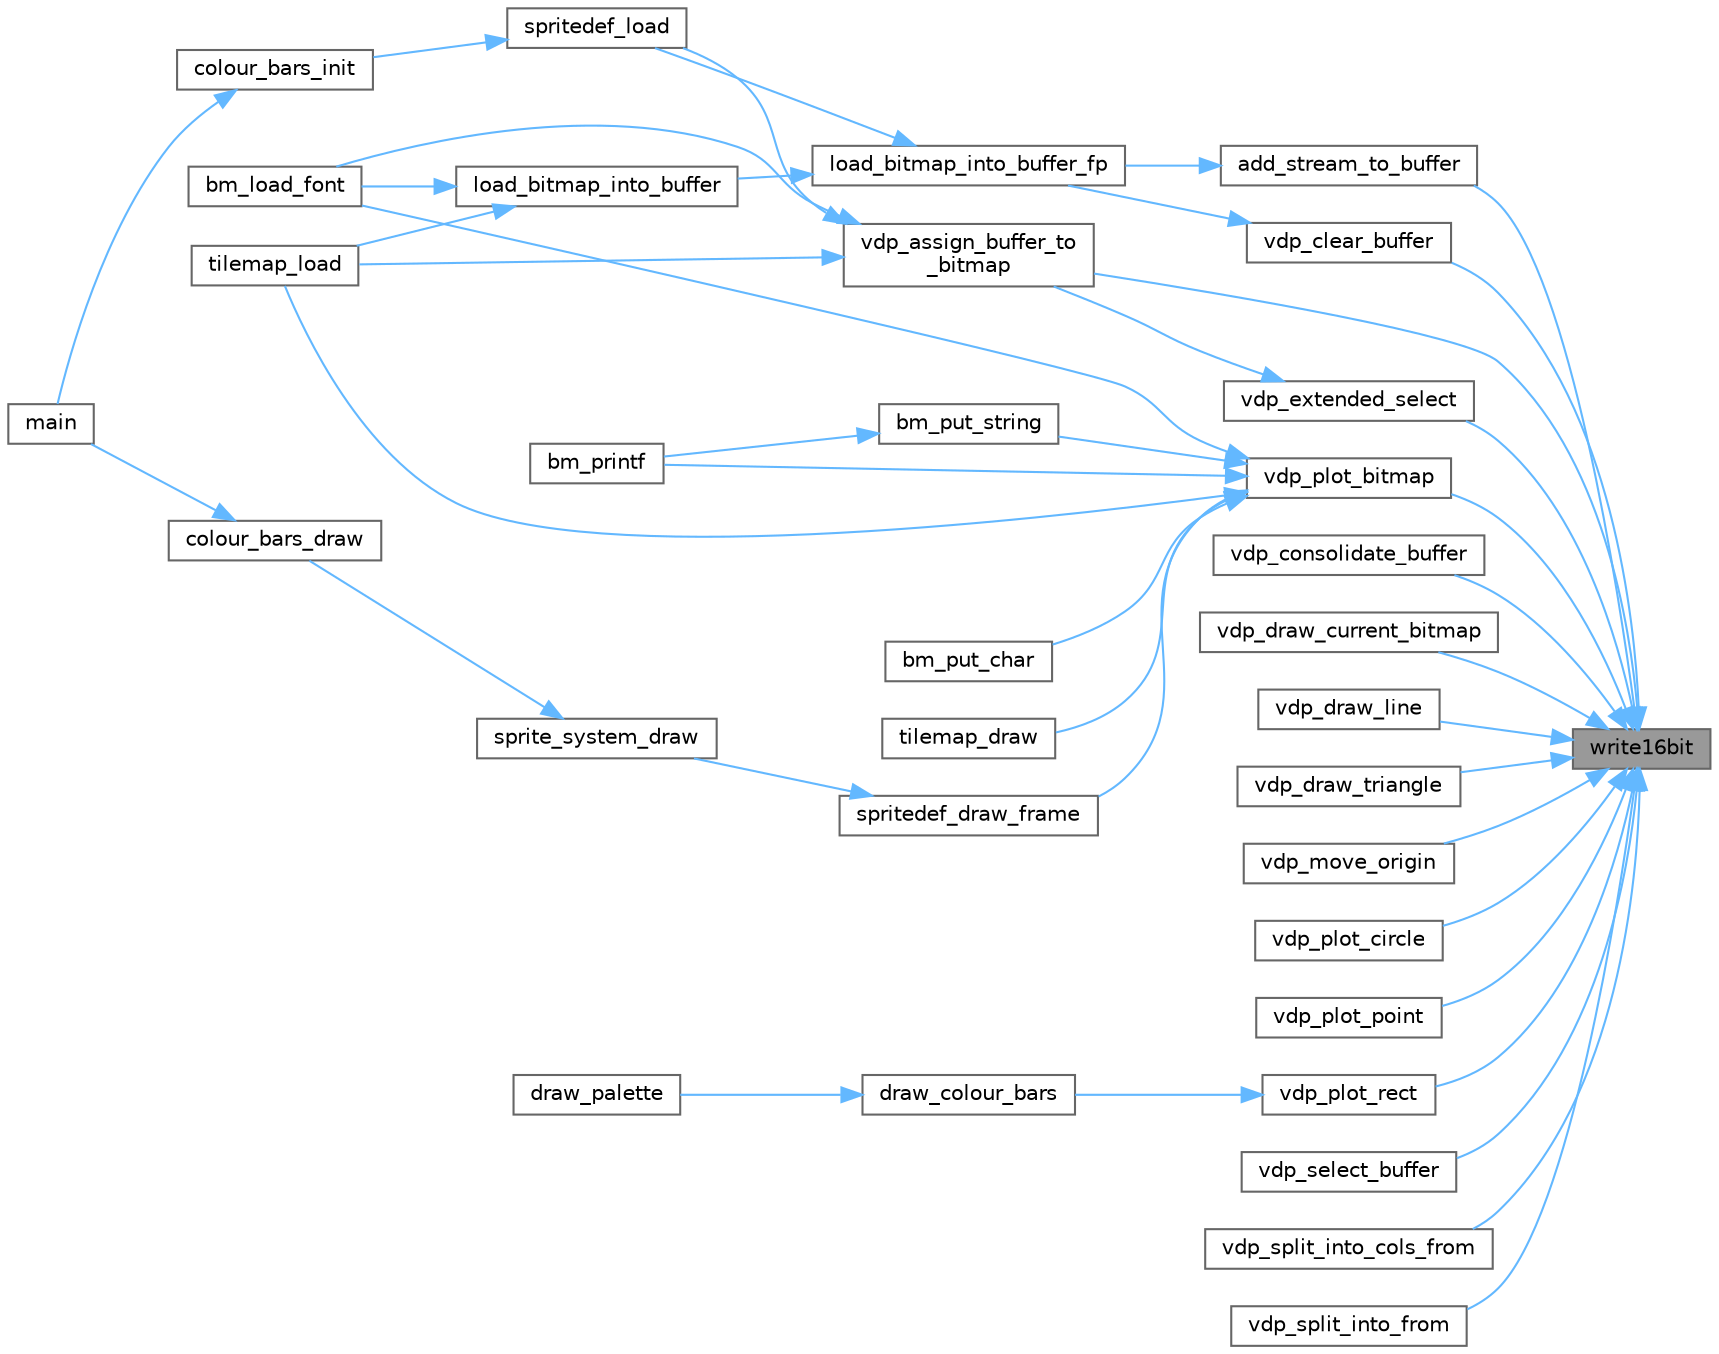 digraph "write16bit"
{
 // LATEX_PDF_SIZE
  bgcolor="transparent";
  edge [fontname=Helvetica,fontsize=10,labelfontname=Helvetica,labelfontsize=10];
  node [fontname=Helvetica,fontsize=10,shape=box,height=0.2,width=0.4];
  rankdir="RL";
  Node1 [id="Node000001",label="write16bit",height=0.2,width=0.4,color="gray40", fillcolor="grey60", style="filled", fontcolor="black",tooltip="Writes a 16 bit value to the VDP."];
  Node1 -> Node2 [id="edge1_Node000001_Node000002",dir="back",color="steelblue1",style="solid",tooltip=" "];
  Node2 [id="Node000002",label="add_stream_to_buffer",height=0.2,width=0.4,color="grey40", fillcolor="white", style="filled",URL="$buffers_8c.html#a47b28a2c359716782ca4299f96b83a28",tooltip="Writes data to a buffer."];
  Node2 -> Node3 [id="edge2_Node000002_Node000003",dir="back",color="steelblue1",style="solid",tooltip=" "];
  Node3 [id="Node000003",label="load_bitmap_into_buffer_fp",height=0.2,width=0.4,color="grey40", fillcolor="white", style="filled",URL="$bitmaps_8c.html#a2524fe59bb1e40bdcd8b1bd65faf8284",tooltip=" "];
  Node3 -> Node4 [id="edge3_Node000003_Node000004",dir="back",color="steelblue1",style="solid",tooltip=" "];
  Node4 [id="Node000004",label="load_bitmap_into_buffer",height=0.2,width=0.4,color="grey40", fillcolor="white", style="filled",URL="$bitmaps_8c.html#a382846f69c1d1979fe2914dfe3f17a87",tooltip="Loads a bitmap image into a VDP buffer."];
  Node4 -> Node5 [id="edge4_Node000004_Node000005",dir="back",color="steelblue1",style="solid",tooltip=" "];
  Node5 [id="Node000005",label="bm_load_font",height=0.2,width=0.4,color="grey40", fillcolor="white", style="filled",URL="$bmprint_8c.html#a867b981d550b09df515a4959bccbfea0",tooltip="Loads a font definition off the SD card and turns it into a font structure used by the print routines..."];
  Node4 -> Node6 [id="edge5_Node000004_Node000006",dir="back",color="steelblue1",style="solid",tooltip=" "];
  Node6 [id="Node000006",label="tilemap_load",height=0.2,width=0.4,color="grey40", fillcolor="white", style="filled",URL="$tilemap_8c.html#a6ac5278adadaa68cea98b8ca74ae35c1",tooltip="Loads a tilemap into memory."];
  Node3 -> Node7 [id="edge6_Node000003_Node000007",dir="back",color="steelblue1",style="solid",tooltip=" "];
  Node7 [id="Node000007",label="spritedef_load",height=0.2,width=0.4,color="grey40", fillcolor="white", style="filled",URL="$spritedef_8c.html#a32370a91d4daa047533b818be1349a59",tooltip=" "];
  Node7 -> Node8 [id="edge7_Node000007_Node000008",dir="back",color="steelblue1",style="solid",tooltip=" "];
  Node8 [id="Node000008",label="colour_bars_init",height=0.2,width=0.4,color="grey40", fillcolor="white", style="filled",URL="$colour__bars_8c.html#a9c0908d9b3b9927dffd249014fffdead",tooltip=" "];
  Node8 -> Node9 [id="edge8_Node000008_Node000009",dir="back",color="steelblue1",style="solid",tooltip=" "];
  Node9 [id="Node000009",label="main",height=0.2,width=0.4,color="grey40", fillcolor="white", style="filled",URL="$main_8c.html#a840291bc02cba5474a4cb46a9b9566fe",tooltip=" "];
  Node1 -> Node10 [id="edge9_Node000001_Node000010",dir="back",color="steelblue1",style="solid",tooltip=" "];
  Node10 [id="Node000010",label="vdp_assign_buffer_to\l_bitmap",height=0.2,width=0.4,color="grey40", fillcolor="white", style="filled",URL="$bitmaps_8c.html#a08f9873e481adb7aa8d93000f7166b1d",tooltip=" "];
  Node10 -> Node5 [id="edge10_Node000010_Node000005",dir="back",color="steelblue1",style="solid",tooltip=" "];
  Node10 -> Node7 [id="edge11_Node000010_Node000007",dir="back",color="steelblue1",style="solid",tooltip=" "];
  Node10 -> Node6 [id="edge12_Node000010_Node000006",dir="back",color="steelblue1",style="solid",tooltip=" "];
  Node1 -> Node11 [id="edge13_Node000001_Node000011",dir="back",color="steelblue1",style="solid",tooltip=" "];
  Node11 [id="Node000011",label="vdp_clear_buffer",height=0.2,width=0.4,color="grey40", fillcolor="white", style="filled",URL="$buffers_8c.html#a2b6d1a72527a28e9a3689130b852ddad",tooltip="Clear the buffer with the given ID."];
  Node11 -> Node3 [id="edge14_Node000011_Node000003",dir="back",color="steelblue1",style="solid",tooltip=" "];
  Node1 -> Node12 [id="edge15_Node000001_Node000012",dir="back",color="steelblue1",style="solid",tooltip=" "];
  Node12 [id="Node000012",label="vdp_consolidate_buffer",height=0.2,width=0.4,color="grey40", fillcolor="white", style="filled",URL="$buffers_8c.html#addc73cb16c5076d2f49fdba2e1a1382e",tooltip=" "];
  Node1 -> Node13 [id="edge16_Node000001_Node000013",dir="back",color="steelblue1",style="solid",tooltip=" "];
  Node13 [id="Node000013",label="vdp_draw_current_bitmap",height=0.2,width=0.4,color="grey40", fillcolor="white", style="filled",URL="$bitmaps_8c.html#a42b639c4a10d566b61e7567c1fe2a662",tooltip=" "];
  Node1 -> Node14 [id="edge17_Node000001_Node000014",dir="back",color="steelblue1",style="solid",tooltip=" "];
  Node14 [id="Node000014",label="vdp_draw_line",height=0.2,width=0.4,color="grey40", fillcolor="white", style="filled",URL="$graphics_8c.html#aa73e15c3a69b169da85c45f234234222",tooltip="Draws a line between two points using the VDP."];
  Node1 -> Node15 [id="edge18_Node000001_Node000015",dir="back",color="steelblue1",style="solid",tooltip=" "];
  Node15 [id="Node000015",label="vdp_draw_triangle",height=0.2,width=0.4,color="grey40", fillcolor="white", style="filled",URL="$graphics_8c.html#a28a88ee103c8e7796c591ab84eac7dc2",tooltip=" "];
  Node1 -> Node16 [id="edge19_Node000001_Node000016",dir="back",color="steelblue1",style="solid",tooltip=" "];
  Node16 [id="Node000016",label="vdp_extended_select",height=0.2,width=0.4,color="grey40", fillcolor="white", style="filled",URL="$buffers_8c.html#a49b72cc5962e1b043e656f531e1424e9",tooltip=" "];
  Node16 -> Node10 [id="edge20_Node000016_Node000010",dir="back",color="steelblue1",style="solid",tooltip=" "];
  Node1 -> Node17 [id="edge21_Node000001_Node000017",dir="back",color="steelblue1",style="solid",tooltip=" "];
  Node17 [id="Node000017",label="vdp_move_origin",height=0.2,width=0.4,color="grey40", fillcolor="white", style="filled",URL="$utils_8c.html#a85a8b87e20d294c313faf5bc96496185",tooltip="Set graphics origin."];
  Node1 -> Node18 [id="edge22_Node000001_Node000018",dir="back",color="steelblue1",style="solid",tooltip=" "];
  Node18 [id="Node000018",label="vdp_plot_bitmap",height=0.2,width=0.4,color="grey40", fillcolor="white", style="filled",URL="$graphics_8c.html#a6307714183c020f335ec89a052b74787",tooltip="Plots a VDP bitmap to the screen."];
  Node18 -> Node5 [id="edge23_Node000018_Node000005",dir="back",color="steelblue1",style="solid",tooltip=" "];
  Node18 -> Node19 [id="edge24_Node000018_Node000019",dir="back",color="steelblue1",style="solid",tooltip=" "];
  Node19 [id="Node000019",label="bm_printf",height=0.2,width=0.4,color="grey40", fillcolor="white", style="filled",URL="$bmprint_8c.html#aa36ee98d8335d26bbcdd7238a1e663b3",tooltip="An implementation of printf() style text printing."];
  Node18 -> Node20 [id="edge25_Node000018_Node000020",dir="back",color="steelblue1",style="solid",tooltip=" "];
  Node20 [id="Node000020",label="bm_put_char",height=0.2,width=0.4,color="grey40", fillcolor="white", style="filled",URL="$bmprint_8c.html#a36c02cc37ebf25cf04b23fdc54d95311",tooltip="Prints a single character on the screen using the supplied font."];
  Node18 -> Node21 [id="edge26_Node000018_Node000021",dir="back",color="steelblue1",style="solid",tooltip=" "];
  Node21 [id="Node000021",label="bm_put_string",height=0.2,width=0.4,color="grey40", fillcolor="white", style="filled",URL="$bmprint_8c.html#a28232fb3c61fb6079f6189bad4c90116",tooltip="Draws a string of characters on the screen, spaced apart an appropriate amount."];
  Node21 -> Node19 [id="edge27_Node000021_Node000019",dir="back",color="steelblue1",style="solid",tooltip=" "];
  Node18 -> Node22 [id="edge28_Node000018_Node000022",dir="back",color="steelblue1",style="solid",tooltip=" "];
  Node22 [id="Node000022",label="spritedef_draw_frame",height=0.2,width=0.4,color="grey40", fillcolor="white", style="filled",URL="$spritedef_8c.html#a586ef020ca5ace67c370e4c2ffd2edba",tooltip=" "];
  Node22 -> Node23 [id="edge29_Node000022_Node000023",dir="back",color="steelblue1",style="solid",tooltip=" "];
  Node23 [id="Node000023",label="sprite_system_draw",height=0.2,width=0.4,color="grey40", fillcolor="white", style="filled",URL="$sprite_8c.html#ae5c64d48999accbf8b37bc1a22f41cd6",tooltip=" "];
  Node23 -> Node24 [id="edge30_Node000023_Node000024",dir="back",color="steelblue1",style="solid",tooltip=" "];
  Node24 [id="Node000024",label="colour_bars_draw",height=0.2,width=0.4,color="grey40", fillcolor="white", style="filled",URL="$colour__bars_8c.html#a8c3915a46635ab2c06bab56e915d7c8e",tooltip=" "];
  Node24 -> Node9 [id="edge31_Node000024_Node000009",dir="back",color="steelblue1",style="solid",tooltip=" "];
  Node18 -> Node25 [id="edge32_Node000018_Node000025",dir="back",color="steelblue1",style="solid",tooltip=" "];
  Node25 [id="Node000025",label="tilemap_draw",height=0.2,width=0.4,color="grey40", fillcolor="white", style="filled",URL="$tilemap_8c.html#a4e0fe092b151b776e535f811ee1c937c",tooltip="Draws a tilemap on the screen."];
  Node18 -> Node6 [id="edge33_Node000018_Node000006",dir="back",color="steelblue1",style="solid",tooltip=" "];
  Node1 -> Node26 [id="edge34_Node000001_Node000026",dir="back",color="steelblue1",style="solid",tooltip=" "];
  Node26 [id="Node000026",label="vdp_plot_circle",height=0.2,width=0.4,color="grey40", fillcolor="white", style="filled",URL="$graphics_8c.html#a98c2cbc83d0c9cf100abd0d3a589feee",tooltip=" "];
  Node1 -> Node27 [id="edge35_Node000001_Node000027",dir="back",color="steelblue1",style="solid",tooltip=" "];
  Node27 [id="Node000027",label="vdp_plot_point",height=0.2,width=0.4,color="grey40", fillcolor="white", style="filled",URL="$graphics_8c.html#ac823b71fd030bda38204a77602f95d41",tooltip="Plots a point on the screen using the VDP."];
  Node1 -> Node28 [id="edge36_Node000001_Node000028",dir="back",color="steelblue1",style="solid",tooltip=" "];
  Node28 [id="Node000028",label="vdp_plot_rect",height=0.2,width=0.4,color="grey40", fillcolor="white", style="filled",URL="$graphics_8c.html#a4f96120c506f2b22cc3f4c7792e0d86a",tooltip=" "];
  Node28 -> Node29 [id="edge37_Node000028_Node000029",dir="back",color="steelblue1",style="solid",tooltip=" "];
  Node29 [id="Node000029",label="draw_colour_bars",height=0.2,width=0.4,color="grey40", fillcolor="white", style="filled",URL="$colour__bars_8c.html#a01913054a73767b81ad3ff857feb19c6",tooltip=" "];
  Node29 -> Node30 [id="edge38_Node000029_Node000030",dir="back",color="steelblue1",style="solid",tooltip=" "];
  Node30 [id="Node000030",label="draw_palette",height=0.2,width=0.4,color="grey40", fillcolor="white", style="filled",URL="$colour__bars_8c.html#aba8b322ea12b4fe2899ab1df56c2e7c4",tooltip=" "];
  Node1 -> Node31 [id="edge39_Node000001_Node000031",dir="back",color="steelblue1",style="solid",tooltip=" "];
  Node31 [id="Node000031",label="vdp_select_buffer",height=0.2,width=0.4,color="grey40", fillcolor="white", style="filled",URL="$buffers_8c.html#ac7354663885fb2b809128aff130c486b",tooltip="Select bitmap using a 16-bit buffer ID."];
  Node1 -> Node32 [id="edge40_Node000001_Node000032",dir="back",color="steelblue1",style="solid",tooltip=" "];
  Node32 [id="Node000032",label="vdp_split_into_cols_from",height=0.2,width=0.4,color="grey40", fillcolor="white", style="filled",URL="$buffers_8c.html#ab34179b00c1af8145284d4baf0eea749",tooltip=" "];
  Node1 -> Node33 [id="edge41_Node000001_Node000033",dir="back",color="steelblue1",style="solid",tooltip=" "];
  Node33 [id="Node000033",label="vdp_split_into_from",height=0.2,width=0.4,color="grey40", fillcolor="white", style="filled",URL="$buffers_8c.html#a1424e00881180488719e3ffe6ac87bf3",tooltip=" "];
}
